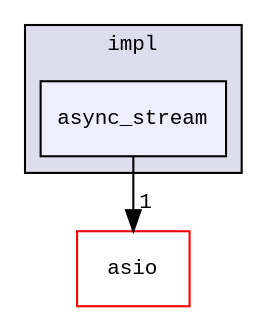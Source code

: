 digraph "src/tbox/stream/impl/async_stream" {
  compound=true
  node [ fontsize="10", fontname="CourierNew"];
  edge [ labelfontsize="10", labelfontname="CourierNew"];
  subgraph clusterdir_41e69d4b3e22bdafb28edc99abac9a3a {
    graph [ bgcolor="#ddddee", pencolor="black", label="impl" fontname="CourierNew", fontsize="10", URL="dir_41e69d4b3e22bdafb28edc99abac9a3a.html"]
  dir_33667f69cc4a7550dfdecb1a82f03675 [shape=box, label="async_stream", style="filled", fillcolor="#eeeeff", pencolor="black", URL="dir_33667f69cc4a7550dfdecb1a82f03675.html"];
  }
  dir_2b35f4a2c0e9f7874e1dbf2791c4e461 [shape=box label="asio" fillcolor="white" style="filled" color="red" URL="dir_2b35f4a2c0e9f7874e1dbf2791c4e461.html"];
  dir_33667f69cc4a7550dfdecb1a82f03675->dir_2b35f4a2c0e9f7874e1dbf2791c4e461 [headlabel="1", labeldistance=1.5 headhref="dir_000057_000003.html"];
}
